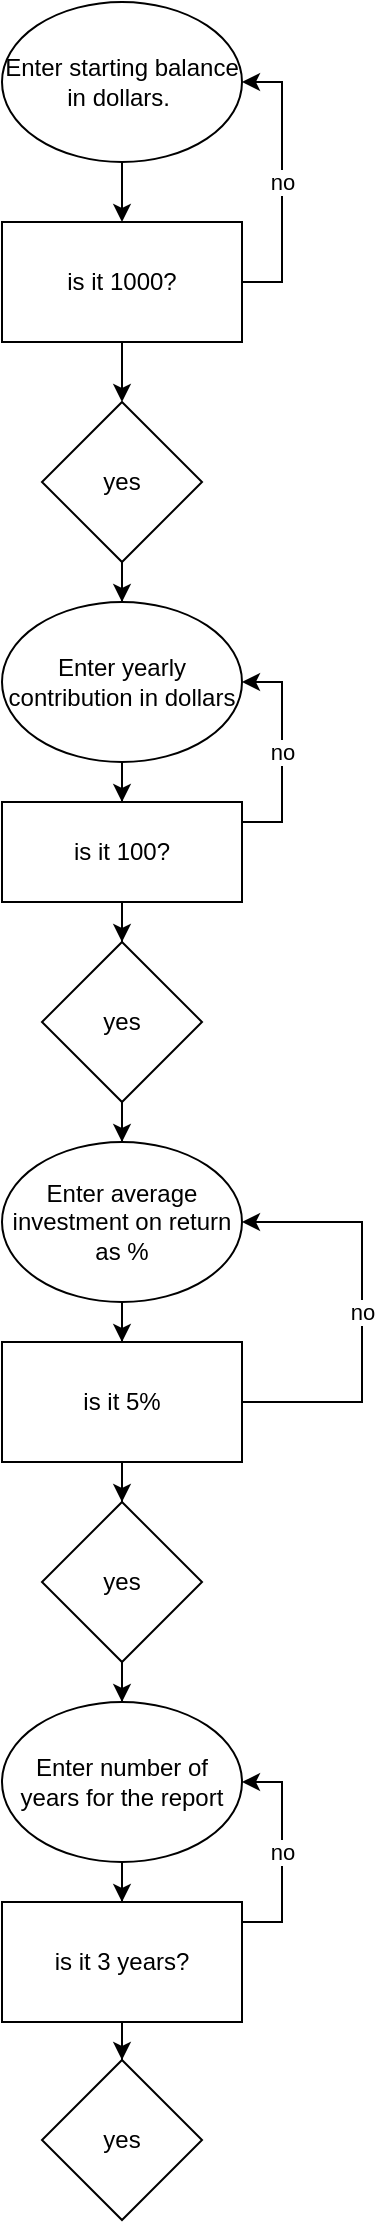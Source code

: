 <mxfile version="13.7.3" type="github">
  <diagram id="C5RBs43oDa-KdzZeNtuy" name="Page-1">
    <mxGraphModel dx="1038" dy="580" grid="1" gridSize="10" guides="1" tooltips="1" connect="1" arrows="1" fold="1" page="1" pageScale="1" pageWidth="827" pageHeight="1169" math="0" shadow="0">
      <root>
        <mxCell id="WIyWlLk6GJQsqaUBKTNV-0" />
        <mxCell id="WIyWlLk6GJQsqaUBKTNV-1" parent="WIyWlLk6GJQsqaUBKTNV-0" />
        <mxCell id="AzRIFwhGw3seuBZpt7Vp-23" value="" style="edgeStyle=orthogonalEdgeStyle;rounded=0;orthogonalLoop=1;jettySize=auto;html=1;" parent="WIyWlLk6GJQsqaUBKTNV-1" source="AzRIFwhGw3seuBZpt7Vp-21" target="AzRIFwhGw3seuBZpt7Vp-22" edge="1">
          <mxGeometry relative="1" as="geometry" />
        </mxCell>
        <mxCell id="AzRIFwhGw3seuBZpt7Vp-21" value="Enter starting balance in dollars.&amp;nbsp;" style="ellipse;whiteSpace=wrap;html=1;" parent="WIyWlLk6GJQsqaUBKTNV-1" vertex="1">
          <mxGeometry x="160" y="60" width="120" height="80" as="geometry" />
        </mxCell>
        <mxCell id="AzRIFwhGw3seuBZpt7Vp-26" value="" style="edgeStyle=orthogonalEdgeStyle;rounded=0;orthogonalLoop=1;jettySize=auto;html=1;" parent="WIyWlLk6GJQsqaUBKTNV-1" source="AzRIFwhGw3seuBZpt7Vp-22" target="AzRIFwhGw3seuBZpt7Vp-25" edge="1">
          <mxGeometry relative="1" as="geometry" />
        </mxCell>
        <mxCell id="AzRIFwhGw3seuBZpt7Vp-29" value="no" style="edgeStyle=orthogonalEdgeStyle;rounded=0;orthogonalLoop=1;jettySize=auto;html=1;" parent="WIyWlLk6GJQsqaUBKTNV-1" source="AzRIFwhGw3seuBZpt7Vp-22" target="AzRIFwhGw3seuBZpt7Vp-21" edge="1">
          <mxGeometry relative="1" as="geometry">
            <mxPoint x="290" y="150" as="targetPoint" />
            <Array as="points">
              <mxPoint x="300" y="200" />
              <mxPoint x="300" y="100" />
            </Array>
          </mxGeometry>
        </mxCell>
        <mxCell id="AzRIFwhGw3seuBZpt7Vp-22" value="is it 1000?" style="whiteSpace=wrap;html=1;" parent="WIyWlLk6GJQsqaUBKTNV-1" vertex="1">
          <mxGeometry x="160" y="170" width="120" height="60" as="geometry" />
        </mxCell>
        <mxCell id="AzRIFwhGw3seuBZpt7Vp-28" value="" style="edgeStyle=orthogonalEdgeStyle;rounded=0;orthogonalLoop=1;jettySize=auto;html=1;" parent="WIyWlLk6GJQsqaUBKTNV-1" source="AzRIFwhGw3seuBZpt7Vp-25" target="AzRIFwhGw3seuBZpt7Vp-27" edge="1">
          <mxGeometry relative="1" as="geometry" />
        </mxCell>
        <mxCell id="AzRIFwhGw3seuBZpt7Vp-25" value="yes" style="rhombus;whiteSpace=wrap;html=1;" parent="WIyWlLk6GJQsqaUBKTNV-1" vertex="1">
          <mxGeometry x="180" y="260" width="80" height="80" as="geometry" />
        </mxCell>
        <mxCell id="AzRIFwhGw3seuBZpt7Vp-31" value="" style="edgeStyle=orthogonalEdgeStyle;rounded=0;orthogonalLoop=1;jettySize=auto;html=1;" parent="WIyWlLk6GJQsqaUBKTNV-1" source="AzRIFwhGw3seuBZpt7Vp-27" target="AzRIFwhGw3seuBZpt7Vp-30" edge="1">
          <mxGeometry relative="1" as="geometry" />
        </mxCell>
        <mxCell id="AzRIFwhGw3seuBZpt7Vp-27" value="Enter yearly contribution in dollars" style="ellipse;whiteSpace=wrap;html=1;" parent="WIyWlLk6GJQsqaUBKTNV-1" vertex="1">
          <mxGeometry x="160" y="360" width="120" height="80" as="geometry" />
        </mxCell>
        <mxCell id="AzRIFwhGw3seuBZpt7Vp-35" value="" style="edgeStyle=orthogonalEdgeStyle;rounded=0;orthogonalLoop=1;jettySize=auto;html=1;" parent="WIyWlLk6GJQsqaUBKTNV-1" source="AzRIFwhGw3seuBZpt7Vp-30" target="AzRIFwhGw3seuBZpt7Vp-34" edge="1">
          <mxGeometry relative="1" as="geometry" />
        </mxCell>
        <mxCell id="AzRIFwhGw3seuBZpt7Vp-37" value="no" style="edgeStyle=orthogonalEdgeStyle;rounded=0;orthogonalLoop=1;jettySize=auto;html=1;entryX=1;entryY=0.5;entryDx=0;entryDy=0;" parent="WIyWlLk6GJQsqaUBKTNV-1" source="AzRIFwhGw3seuBZpt7Vp-30" target="AzRIFwhGw3seuBZpt7Vp-27" edge="1">
          <mxGeometry relative="1" as="geometry">
            <mxPoint x="370" y="485" as="targetPoint" />
            <Array as="points">
              <mxPoint x="300" y="470" />
              <mxPoint x="300" y="400" />
            </Array>
          </mxGeometry>
        </mxCell>
        <mxCell id="AzRIFwhGw3seuBZpt7Vp-30" value="is it 100?" style="whiteSpace=wrap;html=1;" parent="WIyWlLk6GJQsqaUBKTNV-1" vertex="1">
          <mxGeometry x="160" y="460" width="120" height="50" as="geometry" />
        </mxCell>
        <mxCell id="AzRIFwhGw3seuBZpt7Vp-39" value="" style="edgeStyle=orthogonalEdgeStyle;rounded=0;orthogonalLoop=1;jettySize=auto;html=1;" parent="WIyWlLk6GJQsqaUBKTNV-1" source="AzRIFwhGw3seuBZpt7Vp-34" target="AzRIFwhGw3seuBZpt7Vp-38" edge="1">
          <mxGeometry relative="1" as="geometry" />
        </mxCell>
        <mxCell id="AzRIFwhGw3seuBZpt7Vp-34" value="yes" style="rhombus;whiteSpace=wrap;html=1;" parent="WIyWlLk6GJQsqaUBKTNV-1" vertex="1">
          <mxGeometry x="180" y="530" width="80" height="80" as="geometry" />
        </mxCell>
        <mxCell id="AzRIFwhGw3seuBZpt7Vp-41" value="" style="edgeStyle=orthogonalEdgeStyle;rounded=0;orthogonalLoop=1;jettySize=auto;html=1;" parent="WIyWlLk6GJQsqaUBKTNV-1" source="AzRIFwhGw3seuBZpt7Vp-38" target="AzRIFwhGw3seuBZpt7Vp-40" edge="1">
          <mxGeometry relative="1" as="geometry" />
        </mxCell>
        <mxCell id="AzRIFwhGw3seuBZpt7Vp-38" value="Enter average investment on return as %" style="ellipse;whiteSpace=wrap;html=1;" parent="WIyWlLk6GJQsqaUBKTNV-1" vertex="1">
          <mxGeometry x="160" y="630" width="120" height="80" as="geometry" />
        </mxCell>
        <mxCell id="AzRIFwhGw3seuBZpt7Vp-42" value="no" style="edgeStyle=orthogonalEdgeStyle;rounded=0;orthogonalLoop=1;jettySize=auto;html=1;" parent="WIyWlLk6GJQsqaUBKTNV-1" source="AzRIFwhGw3seuBZpt7Vp-40" target="AzRIFwhGw3seuBZpt7Vp-38" edge="1">
          <mxGeometry relative="1" as="geometry">
            <mxPoint x="310" y="710" as="targetPoint" />
            <Array as="points">
              <mxPoint x="340" y="760" />
              <mxPoint x="340" y="670" />
            </Array>
          </mxGeometry>
        </mxCell>
        <mxCell id="AzRIFwhGw3seuBZpt7Vp-44" value="" style="edgeStyle=orthogonalEdgeStyle;rounded=0;orthogonalLoop=1;jettySize=auto;html=1;" parent="WIyWlLk6GJQsqaUBKTNV-1" source="AzRIFwhGw3seuBZpt7Vp-40" target="AzRIFwhGw3seuBZpt7Vp-43" edge="1">
          <mxGeometry relative="1" as="geometry" />
        </mxCell>
        <mxCell id="AzRIFwhGw3seuBZpt7Vp-40" value="is it 5%" style="whiteSpace=wrap;html=1;" parent="WIyWlLk6GJQsqaUBKTNV-1" vertex="1">
          <mxGeometry x="160" y="730" width="120" height="60" as="geometry" />
        </mxCell>
        <mxCell id="AzRIFwhGw3seuBZpt7Vp-46" value="" style="edgeStyle=orthogonalEdgeStyle;rounded=0;orthogonalLoop=1;jettySize=auto;html=1;" parent="WIyWlLk6GJQsqaUBKTNV-1" source="AzRIFwhGw3seuBZpt7Vp-43" target="AzRIFwhGw3seuBZpt7Vp-45" edge="1">
          <mxGeometry relative="1" as="geometry" />
        </mxCell>
        <mxCell id="AzRIFwhGw3seuBZpt7Vp-43" value="yes" style="rhombus;whiteSpace=wrap;html=1;" parent="WIyWlLk6GJQsqaUBKTNV-1" vertex="1">
          <mxGeometry x="180" y="810" width="80" height="80" as="geometry" />
        </mxCell>
        <mxCell id="AzRIFwhGw3seuBZpt7Vp-48" value="" style="edgeStyle=orthogonalEdgeStyle;rounded=0;orthogonalLoop=1;jettySize=auto;html=1;" parent="WIyWlLk6GJQsqaUBKTNV-1" source="AzRIFwhGw3seuBZpt7Vp-45" target="AzRIFwhGw3seuBZpt7Vp-47" edge="1">
          <mxGeometry relative="1" as="geometry" />
        </mxCell>
        <mxCell id="AzRIFwhGw3seuBZpt7Vp-45" value="Enter number of years for the report" style="ellipse;whiteSpace=wrap;html=1;" parent="WIyWlLk6GJQsqaUBKTNV-1" vertex="1">
          <mxGeometry x="160" y="910" width="120" height="80" as="geometry" />
        </mxCell>
        <mxCell id="AzRIFwhGw3seuBZpt7Vp-50" value="" style="edgeStyle=orthogonalEdgeStyle;rounded=0;orthogonalLoop=1;jettySize=auto;html=1;" parent="WIyWlLk6GJQsqaUBKTNV-1" source="AzRIFwhGw3seuBZpt7Vp-47" target="AzRIFwhGw3seuBZpt7Vp-49" edge="1">
          <mxGeometry relative="1" as="geometry" />
        </mxCell>
        <mxCell id="AzRIFwhGw3seuBZpt7Vp-51" value="no" style="edgeStyle=orthogonalEdgeStyle;rounded=0;orthogonalLoop=1;jettySize=auto;html=1;entryX=1;entryY=0.5;entryDx=0;entryDy=0;" parent="WIyWlLk6GJQsqaUBKTNV-1" source="AzRIFwhGw3seuBZpt7Vp-47" target="AzRIFwhGw3seuBZpt7Vp-45" edge="1">
          <mxGeometry relative="1" as="geometry">
            <mxPoint x="320" y="950" as="targetPoint" />
            <Array as="points">
              <mxPoint x="300" y="1020" />
              <mxPoint x="300" y="950" />
            </Array>
          </mxGeometry>
        </mxCell>
        <mxCell id="AzRIFwhGw3seuBZpt7Vp-47" value="is it 3 years?" style="whiteSpace=wrap;html=1;" parent="WIyWlLk6GJQsqaUBKTNV-1" vertex="1">
          <mxGeometry x="160" y="1010" width="120" height="60" as="geometry" />
        </mxCell>
        <mxCell id="AzRIFwhGw3seuBZpt7Vp-49" value="yes" style="rhombus;whiteSpace=wrap;html=1;" parent="WIyWlLk6GJQsqaUBKTNV-1" vertex="1">
          <mxGeometry x="180" y="1089" width="80" height="80" as="geometry" />
        </mxCell>
      </root>
    </mxGraphModel>
  </diagram>
</mxfile>
